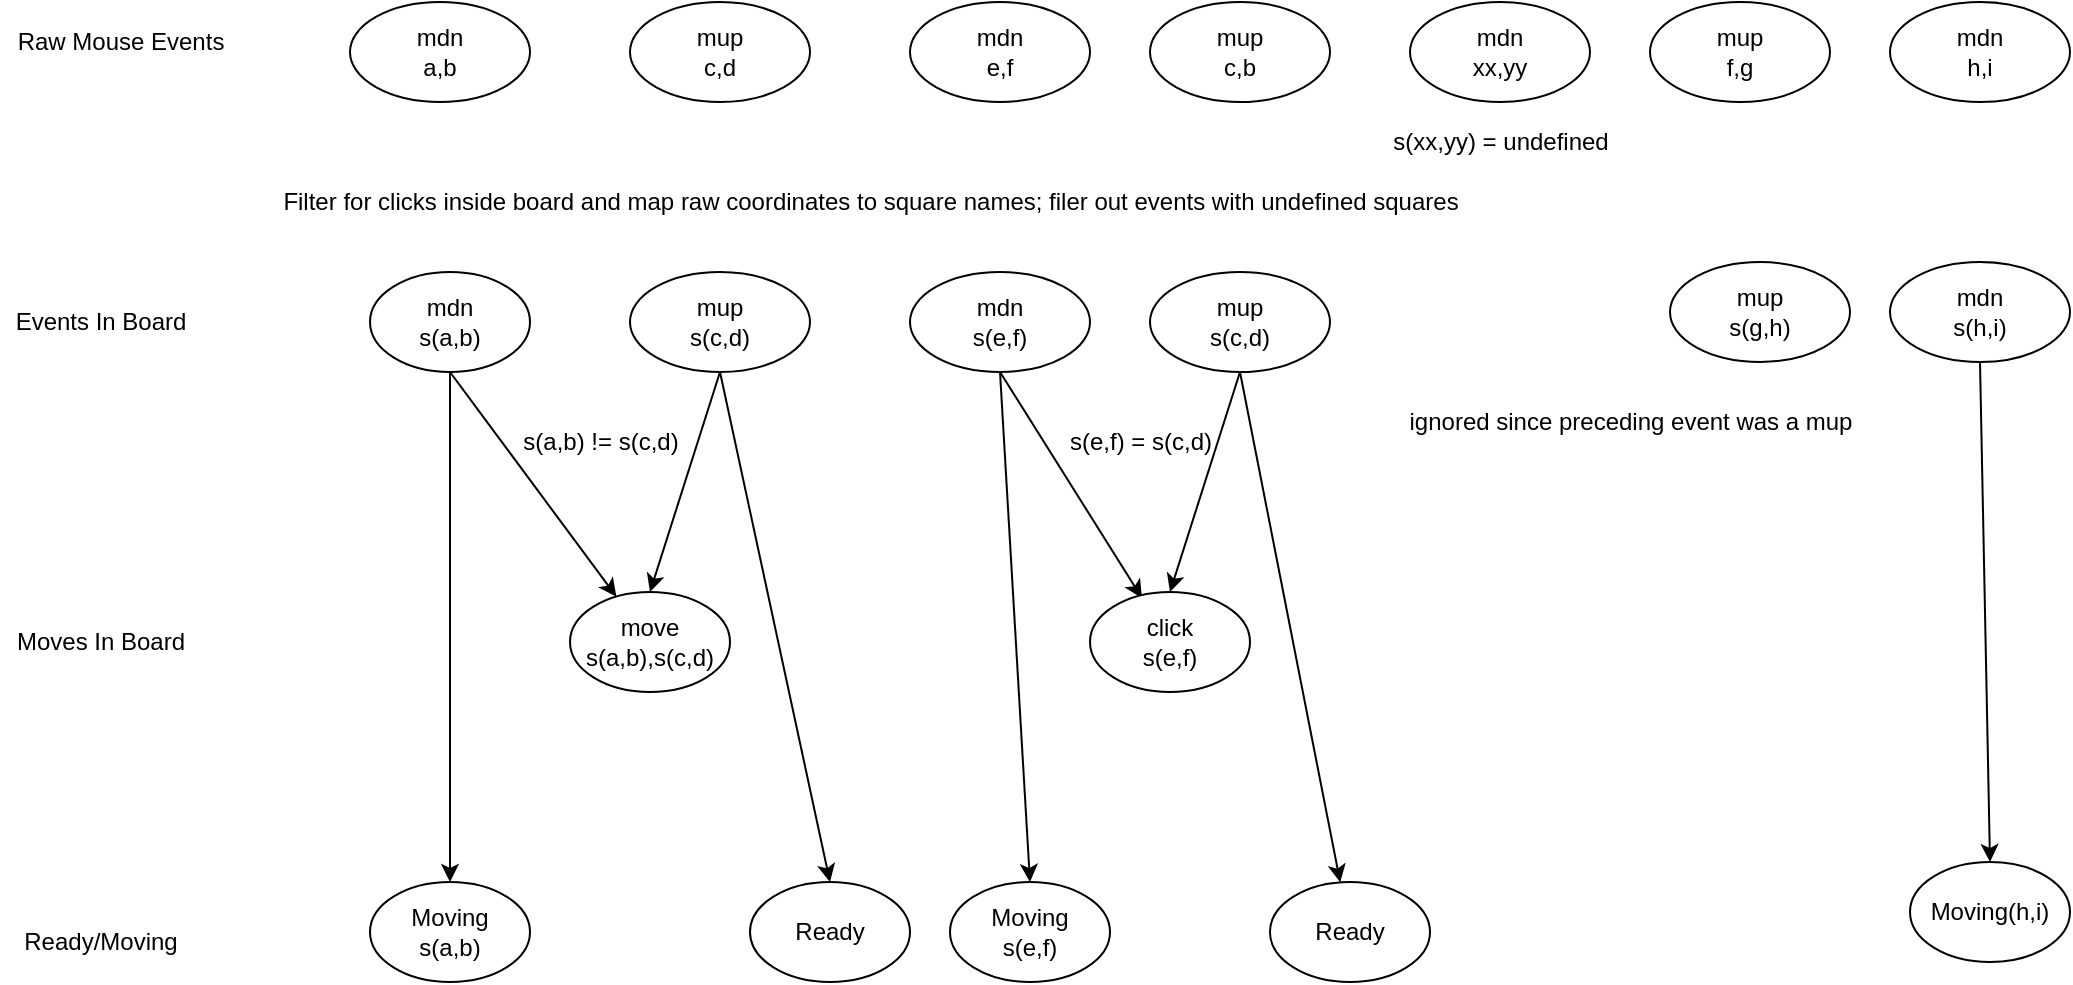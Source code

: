 <mxfile version="14.8.5" type="device"><diagram id="L988tMGj2CXrQLQO_3ix" name="Page-1"><mxGraphModel dx="2365" dy="829" grid="1" gridSize="10" guides="1" tooltips="1" connect="1" arrows="1" fold="1" page="1" pageScale="1" pageWidth="1100" pageHeight="850" math="0" shadow="0"><root><mxCell id="0"/><mxCell id="1" parent="0"/><mxCell id="vvxYg-2krQnVEUDOKV0Q-1" value="mdn&lt;br&gt;a,b" style="ellipse;whiteSpace=wrap;html=1;" vertex="1" parent="1"><mxGeometry x="150" y="60" width="90" height="50" as="geometry"/></mxCell><mxCell id="vvxYg-2krQnVEUDOKV0Q-2" value="mup&lt;br&gt;c,d" style="ellipse;whiteSpace=wrap;html=1;" vertex="1" parent="1"><mxGeometry x="290" y="60" width="90" height="50" as="geometry"/></mxCell><mxCell id="vvxYg-2krQnVEUDOKV0Q-3" value="mdn&lt;br&gt;h,i" style="ellipse;whiteSpace=wrap;html=1;" vertex="1" parent="1"><mxGeometry x="920" y="60" width="90" height="50" as="geometry"/></mxCell><mxCell id="vvxYg-2krQnVEUDOKV0Q-4" value="mdn&lt;br&gt;e,f" style="ellipse;whiteSpace=wrap;html=1;" vertex="1" parent="1"><mxGeometry x="430" y="60" width="90" height="50" as="geometry"/></mxCell><mxCell id="vvxYg-2krQnVEUDOKV0Q-5" value="mdn&lt;br&gt;xx,yy" style="ellipse;whiteSpace=wrap;html=1;" vertex="1" parent="1"><mxGeometry x="680" y="60" width="90" height="50" as="geometry"/></mxCell><mxCell id="vvxYg-2krQnVEUDOKV0Q-6" value="mup&lt;br&gt;c,b" style="ellipse;whiteSpace=wrap;html=1;" vertex="1" parent="1"><mxGeometry x="550" y="60" width="90" height="50" as="geometry"/></mxCell><mxCell id="vvxYg-2krQnVEUDOKV0Q-7" value="mup&lt;br&gt;f,g" style="ellipse;whiteSpace=wrap;html=1;" vertex="1" parent="1"><mxGeometry x="800" y="60" width="90" height="50" as="geometry"/></mxCell><mxCell id="vvxYg-2krQnVEUDOKV0Q-8" value="mdn&lt;br&gt;s(a,b)" style="ellipse;whiteSpace=wrap;html=1;" vertex="1" parent="1"><mxGeometry x="160" y="195" width="80" height="50" as="geometry"/></mxCell><mxCell id="vvxYg-2krQnVEUDOKV0Q-9" value="move&lt;br&gt;s(a,b),s(c,d)" style="ellipse;whiteSpace=wrap;html=1;" vertex="1" parent="1"><mxGeometry x="260" y="355" width="80" height="50" as="geometry"/></mxCell><mxCell id="vvxYg-2krQnVEUDOKV0Q-11" value="Raw Mouse Events" style="text;html=1;resizable=0;autosize=1;align=center;verticalAlign=middle;points=[];fillColor=none;strokeColor=none;rounded=0;" vertex="1" parent="1"><mxGeometry x="-25" y="70" width="120" height="20" as="geometry"/></mxCell><mxCell id="vvxYg-2krQnVEUDOKV0Q-12" value="Events In Board" style="text;html=1;resizable=0;autosize=1;align=center;verticalAlign=middle;points=[];fillColor=none;strokeColor=none;rounded=0;" vertex="1" parent="1"><mxGeometry x="-25" y="210" width="100" height="20" as="geometry"/></mxCell><mxCell id="vvxYg-2krQnVEUDOKV0Q-13" value="mup&lt;br&gt;s(c,d)" style="ellipse;whiteSpace=wrap;html=1;" vertex="1" parent="1"><mxGeometry x="290" y="195" width="90" height="50" as="geometry"/></mxCell><mxCell id="vvxYg-2krQnVEUDOKV0Q-14" value="Filter for clicks inside board and map raw coordinates to square names; filer out events with undefined squares" style="text;html=1;resizable=0;autosize=1;align=center;verticalAlign=middle;points=[];fillColor=none;strokeColor=none;rounded=0;" vertex="1" parent="1"><mxGeometry x="110" y="150" width="600" height="20" as="geometry"/></mxCell><mxCell id="vvxYg-2krQnVEUDOKV0Q-15" value="mup&lt;br&gt;s(c,d)" style="ellipse;whiteSpace=wrap;html=1;" vertex="1" parent="1"><mxGeometry x="550" y="195" width="90" height="50" as="geometry"/></mxCell><mxCell id="vvxYg-2krQnVEUDOKV0Q-16" value="s(a,b) != s(c,d)" style="text;html=1;resizable=0;autosize=1;align=center;verticalAlign=middle;points=[];fillColor=none;strokeColor=none;rounded=0;" vertex="1" parent="1"><mxGeometry x="230" y="270" width="90" height="20" as="geometry"/></mxCell><mxCell id="vvxYg-2krQnVEUDOKV0Q-17" value="" style="endArrow=classic;html=1;exitX=0.5;exitY=1;exitDx=0;exitDy=0;" edge="1" parent="1" source="vvxYg-2krQnVEUDOKV0Q-8" target="vvxYg-2krQnVEUDOKV0Q-9"><mxGeometry width="50" height="50" relative="1" as="geometry"><mxPoint x="540" y="150" as="sourcePoint"/><mxPoint x="590" y="100" as="targetPoint"/></mxGeometry></mxCell><mxCell id="vvxYg-2krQnVEUDOKV0Q-18" value="" style="endArrow=classic;html=1;exitX=0.5;exitY=1;exitDx=0;exitDy=0;entryX=0.5;entryY=0;entryDx=0;entryDy=0;" edge="1" parent="1" source="vvxYg-2krQnVEUDOKV0Q-13" target="vvxYg-2krQnVEUDOKV0Q-9"><mxGeometry width="50" height="50" relative="1" as="geometry"><mxPoint x="540" y="150" as="sourcePoint"/><mxPoint x="335" y="330" as="targetPoint"/></mxGeometry></mxCell><mxCell id="vvxYg-2krQnVEUDOKV0Q-19" value="mdn&lt;br&gt;s(e,f)" style="ellipse;whiteSpace=wrap;html=1;" vertex="1" parent="1"><mxGeometry x="430" y="195" width="90" height="50" as="geometry"/></mxCell><mxCell id="vvxYg-2krQnVEUDOKV0Q-20" value="" style="endArrow=classic;html=1;exitX=0.5;exitY=1;exitDx=0;exitDy=0;entryX=0.325;entryY=0.06;entryDx=0;entryDy=0;entryPerimeter=0;" edge="1" parent="1" source="vvxYg-2krQnVEUDOKV0Q-19" target="vvxYg-2krQnVEUDOKV0Q-22"><mxGeometry width="50" height="50" relative="1" as="geometry"><mxPoint x="470" y="250" as="sourcePoint"/><mxPoint x="570" y="350" as="targetPoint"/></mxGeometry></mxCell><mxCell id="vvxYg-2krQnVEUDOKV0Q-21" value="s(e,f) = s(c,d)" style="text;html=1;resizable=0;autosize=1;align=center;verticalAlign=middle;points=[];fillColor=none;strokeColor=none;rounded=0;" vertex="1" parent="1"><mxGeometry x="500" y="270" width="90" height="20" as="geometry"/></mxCell><mxCell id="vvxYg-2krQnVEUDOKV0Q-22" value="click&lt;br&gt;s(e,f)" style="ellipse;whiteSpace=wrap;html=1;" vertex="1" parent="1"><mxGeometry x="520" y="355" width="80" height="50" as="geometry"/></mxCell><mxCell id="vvxYg-2krQnVEUDOKV0Q-23" value="" style="endArrow=classic;html=1;entryX=0.5;entryY=0;entryDx=0;entryDy=0;exitX=0.5;exitY=1;exitDx=0;exitDy=0;" edge="1" parent="1" source="vvxYg-2krQnVEUDOKV0Q-15" target="vvxYg-2krQnVEUDOKV0Q-22"><mxGeometry width="50" height="50" relative="1" as="geometry"><mxPoint x="595" y="250" as="sourcePoint"/><mxPoint x="590" y="240" as="targetPoint"/></mxGeometry></mxCell><mxCell id="vvxYg-2krQnVEUDOKV0Q-24" value="mup&lt;br&gt;s(g,h)" style="ellipse;whiteSpace=wrap;html=1;" vertex="1" parent="1"><mxGeometry x="810" y="190" width="90" height="50" as="geometry"/></mxCell><mxCell id="vvxYg-2krQnVEUDOKV0Q-25" value="ignored since preceding event was a mup" style="text;html=1;resizable=0;autosize=1;align=center;verticalAlign=middle;points=[];fillColor=none;strokeColor=none;rounded=0;" vertex="1" parent="1"><mxGeometry x="670" y="260" width="240" height="20" as="geometry"/></mxCell><mxCell id="vvxYg-2krQnVEUDOKV0Q-27" value="s(xx,yy) = undefined" style="text;html=1;resizable=0;autosize=1;align=center;verticalAlign=middle;points=[];fillColor=none;strokeColor=none;rounded=0;" vertex="1" parent="1"><mxGeometry x="665" y="120" width="120" height="20" as="geometry"/></mxCell><mxCell id="vvxYg-2krQnVEUDOKV0Q-28" value="mdn&lt;br&gt;s(h,i)" style="ellipse;whiteSpace=wrap;html=1;" vertex="1" parent="1"><mxGeometry x="920" y="190" width="90" height="50" as="geometry"/></mxCell><mxCell id="vvxYg-2krQnVEUDOKV0Q-29" value="Moving(h,i)" style="ellipse;whiteSpace=wrap;html=1;" vertex="1" parent="1"><mxGeometry x="930" y="490" width="80" height="50" as="geometry"/></mxCell><mxCell id="vvxYg-2krQnVEUDOKV0Q-30" value="" style="endArrow=classic;html=1;entryX=0.5;entryY=0;entryDx=0;entryDy=0;exitX=0.5;exitY=1;exitDx=0;exitDy=0;entryPerimeter=0;" edge="1" parent="1" source="vvxYg-2krQnVEUDOKV0Q-28" target="vvxYg-2krQnVEUDOKV0Q-29"><mxGeometry width="50" height="50" relative="1" as="geometry"><mxPoint x="605" y="255" as="sourcePoint"/><mxPoint x="605" y="340" as="targetPoint"/><Array as="points"/></mxGeometry></mxCell><mxCell id="vvxYg-2krQnVEUDOKV0Q-31" value="Moves In Board" style="text;html=1;resizable=0;autosize=1;align=center;verticalAlign=middle;points=[];fillColor=none;strokeColor=none;rounded=0;" vertex="1" parent="1"><mxGeometry x="-25" y="370" width="100" height="20" as="geometry"/></mxCell><mxCell id="vvxYg-2krQnVEUDOKV0Q-32" value="Ready/Moving" style="text;html=1;resizable=0;autosize=1;align=center;verticalAlign=middle;points=[];fillColor=none;strokeColor=none;rounded=0;" vertex="1" parent="1"><mxGeometry x="-20" y="520" width="90" height="20" as="geometry"/></mxCell><mxCell id="vvxYg-2krQnVEUDOKV0Q-33" value="Moving&lt;br&gt;s(a,b)" style="ellipse;whiteSpace=wrap;html=1;" vertex="1" parent="1"><mxGeometry x="160" y="500" width="80" height="50" as="geometry"/></mxCell><mxCell id="vvxYg-2krQnVEUDOKV0Q-34" value="" style="endArrow=classic;html=1;exitX=0.5;exitY=1;exitDx=0;exitDy=0;entryX=0.5;entryY=0;entryDx=0;entryDy=0;entryPerimeter=0;" edge="1" parent="1" source="vvxYg-2krQnVEUDOKV0Q-8" target="vvxYg-2krQnVEUDOKV0Q-33"><mxGeometry width="50" height="50" relative="1" as="geometry"><mxPoint x="540" y="380" as="sourcePoint"/><mxPoint x="590" y="330" as="targetPoint"/></mxGeometry></mxCell><mxCell id="vvxYg-2krQnVEUDOKV0Q-35" value="Ready" style="ellipse;whiteSpace=wrap;html=1;" vertex="1" parent="1"><mxGeometry x="350" y="500" width="80" height="50" as="geometry"/></mxCell><mxCell id="vvxYg-2krQnVEUDOKV0Q-36" value="" style="endArrow=classic;html=1;exitX=0.5;exitY=1;exitDx=0;exitDy=0;entryX=0.5;entryY=0;entryDx=0;entryDy=0;" edge="1" parent="1" source="vvxYg-2krQnVEUDOKV0Q-13" target="vvxYg-2krQnVEUDOKV0Q-35"><mxGeometry width="50" height="50" relative="1" as="geometry"><mxPoint x="540" y="380" as="sourcePoint"/><mxPoint x="590" y="330" as="targetPoint"/></mxGeometry></mxCell><mxCell id="vvxYg-2krQnVEUDOKV0Q-37" value="Moving&lt;br&gt;s(e,f)" style="ellipse;whiteSpace=wrap;html=1;" vertex="1" parent="1"><mxGeometry x="450" y="500" width="80" height="50" as="geometry"/></mxCell><mxCell id="vvxYg-2krQnVEUDOKV0Q-38" value="" style="endArrow=classic;html=1;entryX=0.5;entryY=0;entryDx=0;entryDy=0;exitX=0.5;exitY=1;exitDx=0;exitDy=0;" edge="1" parent="1" source="vvxYg-2krQnVEUDOKV0Q-19" target="vvxYg-2krQnVEUDOKV0Q-37"><mxGeometry width="50" height="50" relative="1" as="geometry"><mxPoint x="480" y="250" as="sourcePoint"/><mxPoint x="400" y="510" as="targetPoint"/></mxGeometry></mxCell><mxCell id="vvxYg-2krQnVEUDOKV0Q-40" value="Ready" style="ellipse;whiteSpace=wrap;html=1;" vertex="1" parent="1"><mxGeometry x="610" y="500" width="80" height="50" as="geometry"/></mxCell><mxCell id="vvxYg-2krQnVEUDOKV0Q-41" value="" style="endArrow=classic;html=1;exitX=0.5;exitY=1;exitDx=0;exitDy=0;" edge="1" parent="1" source="vvxYg-2krQnVEUDOKV0Q-15" target="vvxYg-2krQnVEUDOKV0Q-40"><mxGeometry width="50" height="50" relative="1" as="geometry"><mxPoint x="540" y="440" as="sourcePoint"/><mxPoint x="590" y="390" as="targetPoint"/></mxGeometry></mxCell></root></mxGraphModel></diagram></mxfile>
